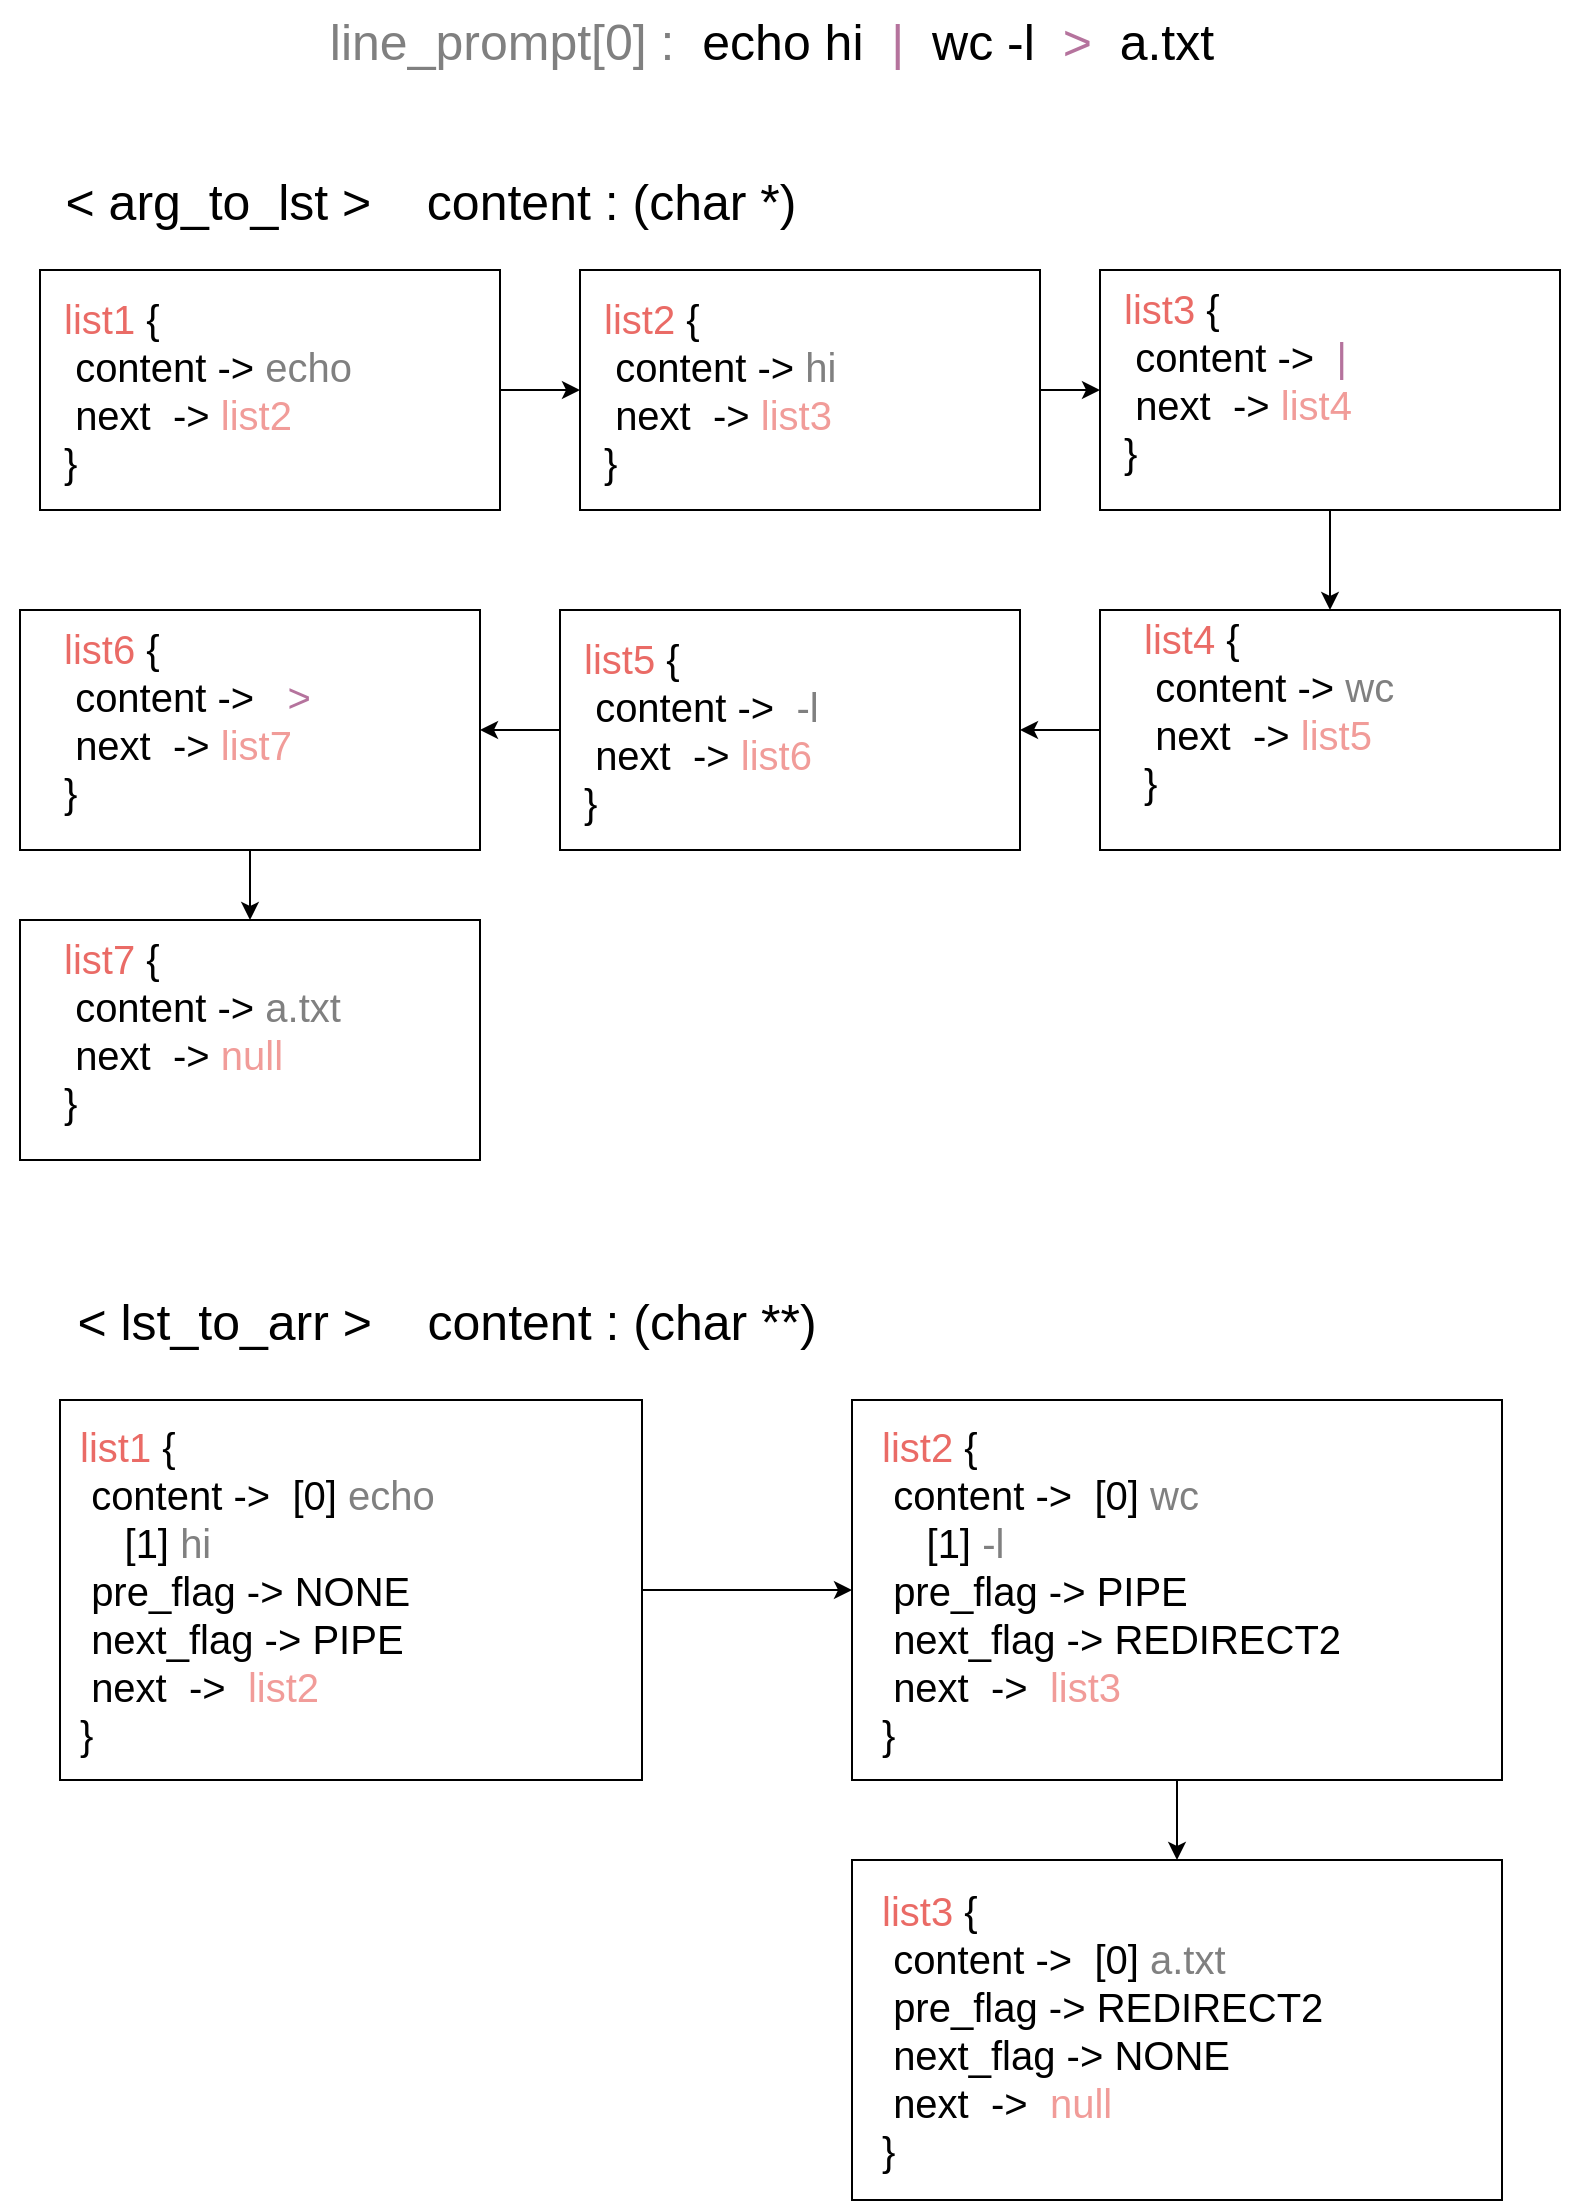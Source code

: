 <mxfile version="14.9.5" type="github">
  <diagram id="C5RBs43oDa-KdzZeNtuy" name="Page-1">
    <mxGraphModel dx="946" dy="623" grid="1" gridSize="10" guides="1" tooltips="1" connect="1" arrows="1" fold="1" page="1" pageScale="1" pageWidth="827" pageHeight="1169" math="0" shadow="0">
      <root>
        <mxCell id="WIyWlLk6GJQsqaUBKTNV-0" />
        <mxCell id="WIyWlLk6GJQsqaUBKTNV-1" parent="WIyWlLk6GJQsqaUBKTNV-0" />
        <mxCell id="HR8LzA64nISBTdTAY3Vu-0" value="&lt;font style=&quot;font-size: 25px&quot;&gt;&lt;font color=&quot;#808080&quot;&gt;line_prompt[0] :&lt;/font&gt;&amp;nbsp; echo hi&amp;nbsp;&amp;nbsp;&lt;font color=&quot;#b5739d&quot; style=&quot;font-size: 25px&quot;&gt;|&lt;/font&gt;&amp;nbsp; wc -l&amp;nbsp;&amp;nbsp;&lt;font color=&quot;#b5739d&quot; style=&quot;font-size: 25px&quot;&gt;&amp;gt;&lt;/font&gt;&amp;nbsp; a.txt&lt;/font&gt;" style="text;html=1;strokeColor=none;fillColor=none;align=center;verticalAlign=middle;whiteSpace=wrap;rounded=0;fontSize=20;" vertex="1" parent="WIyWlLk6GJQsqaUBKTNV-1">
          <mxGeometry x="150" y="30" width="510" height="40" as="geometry" />
        </mxCell>
        <mxCell id="HR8LzA64nISBTdTAY3Vu-1" value="&lt;font color=&quot;#ea6b66&quot;&gt;list1&lt;/font&gt; {&lt;br&gt;&lt;span style=&quot;white-space: pre&quot;&gt;	&lt;/span&gt;content&lt;span style=&quot;white-space: pre&quot;&gt;	&lt;/span&gt;-&amp;gt; &lt;font color=&quot;#808080&quot;&gt;echo&lt;/font&gt;&lt;br&gt;&lt;span style=&quot;white-space: pre&quot;&gt;	&lt;/span&gt;next &lt;span style=&quot;white-space: pre&quot;&gt;	&lt;/span&gt;-&amp;gt;&amp;nbsp;&lt;font color=&quot;#f19c99&quot;&gt;list2&lt;/font&gt;&lt;br&gt;}" style="text;html=1;strokeColor=none;fillColor=none;align=left;verticalAlign=middle;whiteSpace=wrap;rounded=0;fontSize=20;" vertex="1" parent="WIyWlLk6GJQsqaUBKTNV-1">
          <mxGeometry x="49" y="160" width="220" height="130" as="geometry" />
        </mxCell>
        <mxCell id="HR8LzA64nISBTdTAY3Vu-2" value="&lt;span style=&quot;font-size: 25px&quot;&gt;&amp;lt; arg_to_lst &amp;gt;&amp;nbsp; &amp;nbsp; content : (char *)&lt;/span&gt;" style="text;html=1;strokeColor=none;fillColor=none;align=center;verticalAlign=middle;whiteSpace=wrap;rounded=0;fontSize=20;" vertex="1" parent="WIyWlLk6GJQsqaUBKTNV-1">
          <mxGeometry x="19" y="110" width="431" height="40" as="geometry" />
        </mxCell>
        <mxCell id="HR8LzA64nISBTdTAY3Vu-3" value="&lt;font color=&quot;#ea6b66&quot;&gt;list2&lt;/font&gt;&amp;nbsp;{&lt;br&gt;&lt;span style=&quot;white-space: pre&quot;&gt;	&lt;/span&gt;content&lt;span style=&quot;white-space: pre&quot;&gt;	&lt;/span&gt;-&amp;gt; &lt;font color=&quot;#808080&quot;&gt;hi&lt;/font&gt;&lt;br&gt;&lt;span style=&quot;white-space: pre&quot;&gt;	&lt;/span&gt;next &lt;span style=&quot;white-space: pre&quot;&gt;	&lt;/span&gt;-&amp;gt;&amp;nbsp;&lt;font color=&quot;#f19c99&quot;&gt;list3&lt;/font&gt;&lt;br&gt;}" style="text;html=1;strokeColor=none;fillColor=none;align=left;verticalAlign=middle;whiteSpace=wrap;rounded=0;fontSize=20;" vertex="1" parent="WIyWlLk6GJQsqaUBKTNV-1">
          <mxGeometry x="319" y="160" width="220" height="130" as="geometry" />
        </mxCell>
        <mxCell id="HR8LzA64nISBTdTAY3Vu-4" value="&lt;font color=&quot;#ea6b66&quot;&gt;list3&lt;/font&gt;&amp;nbsp;{&lt;br&gt;&lt;span style=&quot;white-space: pre&quot;&gt;	&lt;/span&gt;content&lt;span style=&quot;white-space: pre&quot;&gt;	&lt;/span&gt;-&amp;gt;&amp;nbsp;&amp;nbsp;&lt;font color=&quot;#b5739d&quot;&gt;|&lt;/font&gt;&lt;br&gt;&lt;span style=&quot;white-space: pre&quot;&gt;	&lt;/span&gt;next &lt;span style=&quot;white-space: pre&quot;&gt;	&lt;/span&gt;-&amp;gt;&amp;nbsp;&lt;font color=&quot;#f19c99&quot;&gt;list4&lt;/font&gt;&lt;br&gt;}" style="text;html=1;strokeColor=none;fillColor=none;align=left;verticalAlign=middle;whiteSpace=wrap;rounded=0;fontSize=20;" vertex="1" parent="WIyWlLk6GJQsqaUBKTNV-1">
          <mxGeometry x="579" y="160" width="220" height="120" as="geometry" />
        </mxCell>
        <mxCell id="HR8LzA64nISBTdTAY3Vu-5" value="&lt;font color=&quot;#ea6b66&quot;&gt;list4&lt;/font&gt;&amp;nbsp;{&lt;br&gt;&lt;span style=&quot;white-space: pre&quot;&gt;	&lt;/span&gt;content&lt;span style=&quot;white-space: pre&quot;&gt;	&lt;/span&gt;-&amp;gt; &lt;font color=&quot;#808080&quot;&gt;wc&lt;/font&gt;&lt;br&gt;&lt;span style=&quot;white-space: pre&quot;&gt;	&lt;/span&gt;next &lt;span style=&quot;white-space: pre&quot;&gt;	&lt;/span&gt;-&amp;gt;&amp;nbsp;&lt;font color=&quot;#f19c99&quot;&gt;list5&lt;/font&gt;&lt;br&gt;}" style="text;html=1;strokeColor=none;fillColor=none;align=left;verticalAlign=middle;whiteSpace=wrap;rounded=0;fontSize=20;" vertex="1" parent="WIyWlLk6GJQsqaUBKTNV-1">
          <mxGeometry x="589" y="320" width="220" height="130" as="geometry" />
        </mxCell>
        <mxCell id="HR8LzA64nISBTdTAY3Vu-6" value="&lt;font color=&quot;#ea6b66&quot;&gt;list5&lt;/font&gt;&amp;nbsp;{&lt;br&gt;&lt;span style=&quot;white-space: pre&quot;&gt;	&lt;/span&gt;content&lt;span style=&quot;white-space: pre&quot;&gt;	&lt;/span&gt;-&amp;gt;&amp;nbsp;&amp;nbsp;&lt;font color=&quot;#808080&quot;&gt;-l&lt;/font&gt;&lt;br&gt;&lt;span style=&quot;white-space: pre&quot;&gt;	&lt;/span&gt;next &lt;span style=&quot;white-space: pre&quot;&gt;	&lt;/span&gt;-&amp;gt;&amp;nbsp;&lt;font color=&quot;#f19c99&quot;&gt;list6&lt;/font&gt;&lt;br&gt;}" style="text;html=1;strokeColor=none;fillColor=none;align=left;verticalAlign=middle;whiteSpace=wrap;rounded=0;fontSize=20;" vertex="1" parent="WIyWlLk6GJQsqaUBKTNV-1">
          <mxGeometry x="309" y="330" width="220" height="130" as="geometry" />
        </mxCell>
        <mxCell id="HR8LzA64nISBTdTAY3Vu-12" value="" style="edgeStyle=orthogonalEdgeStyle;rounded=0;orthogonalLoop=1;jettySize=auto;html=1;fontSize=20;" edge="1" parent="WIyWlLk6GJQsqaUBKTNV-1" source="HR8LzA64nISBTdTAY3Vu-9" target="HR8LzA64nISBTdTAY3Vu-10">
          <mxGeometry relative="1" as="geometry" />
        </mxCell>
        <mxCell id="HR8LzA64nISBTdTAY3Vu-9" value="" style="rounded=0;whiteSpace=wrap;html=1;fontSize=20;align=left;labelBackgroundColor=none;fillColor=none;" vertex="1" parent="WIyWlLk6GJQsqaUBKTNV-1">
          <mxGeometry x="39" y="165" width="230" height="120" as="geometry" />
        </mxCell>
        <mxCell id="HR8LzA64nISBTdTAY3Vu-7" value="&lt;font color=&quot;#ea6b66&quot;&gt;list6&lt;/font&gt;&amp;nbsp;{&lt;br&gt;&lt;span style=&quot;white-space: pre&quot;&gt;	&lt;/span&gt;content&lt;span style=&quot;white-space: pre&quot;&gt;	&lt;/span&gt;-&amp;gt;&amp;nbsp; &amp;nbsp;&lt;font color=&quot;#b5739d&quot;&gt;&amp;gt;&lt;/font&gt;&lt;br&gt;&lt;span style=&quot;white-space: pre&quot;&gt;	&lt;/span&gt;next &lt;span style=&quot;white-space: pre&quot;&gt;	&lt;/span&gt;-&amp;gt;&amp;nbsp;&lt;font color=&quot;#f19c99&quot;&gt;list7&lt;/font&gt;&lt;br&gt;}" style="text;html=1;strokeColor=none;fillColor=none;align=left;verticalAlign=middle;whiteSpace=wrap;rounded=0;fontSize=20;" vertex="1" parent="WIyWlLk6GJQsqaUBKTNV-1">
          <mxGeometry x="49" y="330" width="220" height="120" as="geometry" />
        </mxCell>
        <mxCell id="HR8LzA64nISBTdTAY3Vu-8" value="&lt;font color=&quot;#ea6b66&quot;&gt;list7&lt;/font&gt;&amp;nbsp;{&lt;br&gt;&lt;span style=&quot;white-space: pre&quot;&gt;	&lt;/span&gt;content&lt;span style=&quot;white-space: pre&quot;&gt;	&lt;/span&gt;-&amp;gt; &lt;font color=&quot;#808080&quot;&gt;a.txt&lt;/font&gt;&lt;br&gt;&lt;span style=&quot;white-space: pre&quot;&gt;	&lt;/span&gt;next &lt;span style=&quot;white-space: pre&quot;&gt;	&lt;/span&gt;-&amp;gt;&amp;nbsp;&lt;font color=&quot;#f19c99&quot;&gt;null&lt;/font&gt;&lt;br&gt;}" style="text;html=1;strokeColor=none;fillColor=none;align=left;verticalAlign=middle;whiteSpace=wrap;rounded=0;fontSize=20;" vertex="1" parent="WIyWlLk6GJQsqaUBKTNV-1">
          <mxGeometry x="49" y="480" width="220" height="130" as="geometry" />
        </mxCell>
        <mxCell id="HR8LzA64nISBTdTAY3Vu-13" value="" style="edgeStyle=orthogonalEdgeStyle;rounded=0;orthogonalLoop=1;jettySize=auto;html=1;fontSize=20;" edge="1" parent="WIyWlLk6GJQsqaUBKTNV-1" source="HR8LzA64nISBTdTAY3Vu-10" target="HR8LzA64nISBTdTAY3Vu-11">
          <mxGeometry relative="1" as="geometry" />
        </mxCell>
        <mxCell id="HR8LzA64nISBTdTAY3Vu-10" value="" style="rounded=0;whiteSpace=wrap;html=1;fontSize=20;align=left;labelBackgroundColor=none;fillColor=none;" vertex="1" parent="WIyWlLk6GJQsqaUBKTNV-1">
          <mxGeometry x="309" y="165" width="230" height="120" as="geometry" />
        </mxCell>
        <mxCell id="HR8LzA64nISBTdTAY3Vu-21" value="" style="edgeStyle=orthogonalEdgeStyle;rounded=0;orthogonalLoop=1;jettySize=auto;html=1;fontSize=20;" edge="1" parent="WIyWlLk6GJQsqaUBKTNV-1" source="HR8LzA64nISBTdTAY3Vu-11" target="HR8LzA64nISBTdTAY3Vu-16">
          <mxGeometry relative="1" as="geometry" />
        </mxCell>
        <mxCell id="HR8LzA64nISBTdTAY3Vu-11" value="" style="rounded=0;whiteSpace=wrap;html=1;fontSize=20;align=left;labelBackgroundColor=none;fillColor=none;" vertex="1" parent="WIyWlLk6GJQsqaUBKTNV-1">
          <mxGeometry x="569" y="165" width="230" height="120" as="geometry" />
        </mxCell>
        <mxCell id="HR8LzA64nISBTdTAY3Vu-22" value="" style="edgeStyle=orthogonalEdgeStyle;rounded=0;orthogonalLoop=1;jettySize=auto;html=1;fontSize=20;" edge="1" parent="WIyWlLk6GJQsqaUBKTNV-1" source="HR8LzA64nISBTdTAY3Vu-16" target="HR8LzA64nISBTdTAY3Vu-17">
          <mxGeometry relative="1" as="geometry" />
        </mxCell>
        <mxCell id="HR8LzA64nISBTdTAY3Vu-16" value="" style="rounded=0;whiteSpace=wrap;html=1;fontSize=20;align=left;labelBackgroundColor=none;fillColor=none;" vertex="1" parent="WIyWlLk6GJQsqaUBKTNV-1">
          <mxGeometry x="569" y="335" width="230" height="120" as="geometry" />
        </mxCell>
        <mxCell id="HR8LzA64nISBTdTAY3Vu-23" value="" style="edgeStyle=orthogonalEdgeStyle;rounded=0;orthogonalLoop=1;jettySize=auto;html=1;fontSize=20;" edge="1" parent="WIyWlLk6GJQsqaUBKTNV-1" source="HR8LzA64nISBTdTAY3Vu-17" target="HR8LzA64nISBTdTAY3Vu-18">
          <mxGeometry relative="1" as="geometry" />
        </mxCell>
        <mxCell id="HR8LzA64nISBTdTAY3Vu-17" value="" style="rounded=0;whiteSpace=wrap;html=1;fontSize=20;align=left;labelBackgroundColor=none;fillColor=none;" vertex="1" parent="WIyWlLk6GJQsqaUBKTNV-1">
          <mxGeometry x="299" y="335" width="230" height="120" as="geometry" />
        </mxCell>
        <mxCell id="HR8LzA64nISBTdTAY3Vu-25" value="" style="edgeStyle=orthogonalEdgeStyle;rounded=0;orthogonalLoop=1;jettySize=auto;html=1;fontSize=20;" edge="1" parent="WIyWlLk6GJQsqaUBKTNV-1" source="HR8LzA64nISBTdTAY3Vu-18" target="HR8LzA64nISBTdTAY3Vu-24">
          <mxGeometry relative="1" as="geometry" />
        </mxCell>
        <mxCell id="HR8LzA64nISBTdTAY3Vu-18" value="" style="rounded=0;whiteSpace=wrap;html=1;fontSize=20;align=left;labelBackgroundColor=none;fillColor=none;" vertex="1" parent="WIyWlLk6GJQsqaUBKTNV-1">
          <mxGeometry x="29" y="335" width="230" height="120" as="geometry" />
        </mxCell>
        <mxCell id="HR8LzA64nISBTdTAY3Vu-24" value="" style="rounded=0;whiteSpace=wrap;html=1;fontSize=20;align=left;labelBackgroundColor=none;fillColor=none;" vertex="1" parent="WIyWlLk6GJQsqaUBKTNV-1">
          <mxGeometry x="29" y="490" width="230" height="120" as="geometry" />
        </mxCell>
        <mxCell id="HR8LzA64nISBTdTAY3Vu-26" value="" style="edgeStyle=orthogonalEdgeStyle;rounded=0;orthogonalLoop=1;jettySize=auto;html=1;fontSize=20;" edge="1" parent="WIyWlLk6GJQsqaUBKTNV-1" source="HR8LzA64nISBTdTAY3Vu-27" target="HR8LzA64nISBTdTAY3Vu-29">
          <mxGeometry relative="1" as="geometry" />
        </mxCell>
        <mxCell id="HR8LzA64nISBTdTAY3Vu-27" value="" style="rounded=0;whiteSpace=wrap;html=1;fontSize=20;align=left;labelBackgroundColor=none;fillColor=none;" vertex="1" parent="WIyWlLk6GJQsqaUBKTNV-1">
          <mxGeometry x="49" y="730" width="291" height="190" as="geometry" />
        </mxCell>
        <mxCell id="HR8LzA64nISBTdTAY3Vu-41" value="" style="edgeStyle=orthogonalEdgeStyle;rounded=0;orthogonalLoop=1;jettySize=auto;html=1;fontSize=20;" edge="1" parent="WIyWlLk6GJQsqaUBKTNV-1" source="HR8LzA64nISBTdTAY3Vu-29" target="HR8LzA64nISBTdTAY3Vu-34">
          <mxGeometry relative="1" as="geometry" />
        </mxCell>
        <mxCell id="HR8LzA64nISBTdTAY3Vu-29" value="" style="rounded=0;whiteSpace=wrap;html=1;fontSize=20;align=left;labelBackgroundColor=none;fillColor=none;" vertex="1" parent="WIyWlLk6GJQsqaUBKTNV-1">
          <mxGeometry x="445" y="730" width="325" height="190" as="geometry" />
        </mxCell>
        <mxCell id="HR8LzA64nISBTdTAY3Vu-31" value="&lt;font color=&quot;#ea6b66&quot;&gt;list1&lt;/font&gt;&amp;nbsp;{&lt;br&gt;&lt;span style=&quot;white-space: pre&quot;&gt;	&lt;/span&gt;content&lt;span style=&quot;white-space: pre&quot;&gt;	&lt;/span&gt;-&amp;gt; &lt;span style=&quot;white-space: pre&quot;&gt;	&lt;/span&gt;[0]&amp;nbsp;&lt;font color=&quot;#808080&quot;&gt;echo&lt;br&gt;&lt;/font&gt;&lt;span style=&quot;white-space: pre&quot;&gt;	&lt;/span&gt;&lt;span style=&quot;white-space: pre&quot;&gt;	&lt;/span&gt;&lt;span style=&quot;white-space: pre&quot;&gt;	&lt;span style=&quot;white-space: pre&quot;&gt;	&lt;/span&gt;[&lt;/span&gt;1] &lt;font color=&quot;#808080&quot;&gt;hi&lt;br&gt;&lt;/font&gt;&lt;span style=&quot;white-space: pre&quot;&gt;	&lt;/span&gt;pre_flag&lt;span style=&quot;white-space: pre&quot;&gt;	&lt;/span&gt;-&amp;gt;&lt;span style=&quot;white-space: pre&quot;&gt;	&lt;/span&gt;NONE&lt;br&gt;&lt;span style=&quot;white-space: pre&quot;&gt;	&lt;/span&gt;next_flag&lt;span style=&quot;white-space: pre&quot;&gt;	&lt;/span&gt;-&amp;gt;&lt;span style=&quot;white-space: pre&quot;&gt;	&lt;/span&gt;PIPE&lt;br&gt;&lt;span style=&quot;white-space: pre&quot;&gt;	&lt;/span&gt;next &lt;span style=&quot;white-space: pre&quot;&gt;	&lt;/span&gt;-&amp;gt;&amp;nbsp;&lt;span style=&quot;white-space: pre&quot;&gt;	&lt;/span&gt;&lt;font color=&quot;#f19c99&quot;&gt;list2&lt;/font&gt;&lt;br&gt;}" style="text;html=1;strokeColor=none;fillColor=none;align=left;verticalAlign=middle;whiteSpace=wrap;rounded=0;fontSize=20;" vertex="1" parent="WIyWlLk6GJQsqaUBKTNV-1">
          <mxGeometry x="57" y="735" width="275" height="180" as="geometry" />
        </mxCell>
        <mxCell id="HR8LzA64nISBTdTAY3Vu-33" value="&lt;font color=&quot;#ea6b66&quot;&gt;list2&lt;/font&gt;&amp;nbsp;{&lt;br&gt;&lt;span style=&quot;white-space: pre&quot;&gt;	&lt;/span&gt;content&lt;span style=&quot;white-space: pre&quot;&gt;	&lt;/span&gt;-&amp;gt; &lt;span style=&quot;white-space: pre&quot;&gt;	&lt;/span&gt;[0]&amp;nbsp;&lt;font color=&quot;#808080&quot;&gt;wc&lt;br&gt;&lt;/font&gt;&lt;span style=&quot;white-space: pre&quot;&gt;	&lt;/span&gt;&lt;span style=&quot;white-space: pre&quot;&gt;	&lt;/span&gt;&lt;span style=&quot;white-space: pre&quot;&gt;	&lt;span style=&quot;white-space: pre&quot;&gt;	&lt;/span&gt;[&lt;/span&gt;1] &lt;font color=&quot;#808080&quot;&gt;-l&lt;br&gt;&lt;/font&gt;&lt;span style=&quot;white-space: pre&quot;&gt;	&lt;/span&gt;pre_flag&lt;span style=&quot;white-space: pre&quot;&gt;	&lt;/span&gt;-&amp;gt;&lt;span style=&quot;white-space: pre&quot;&gt;	&lt;/span&gt;PIPE&lt;br&gt;&lt;span style=&quot;white-space: pre&quot;&gt;	&lt;/span&gt;next_flag&lt;span style=&quot;white-space: pre&quot;&gt;	&lt;/span&gt;-&amp;gt;&lt;span style=&quot;white-space: pre&quot;&gt;	&lt;/span&gt;REDIRECT2&lt;br&gt;&lt;span style=&quot;white-space: pre&quot;&gt;	&lt;/span&gt;next &lt;span style=&quot;white-space: pre&quot;&gt;	&lt;/span&gt;-&amp;gt;&amp;nbsp;&lt;span style=&quot;white-space: pre&quot;&gt;	&lt;/span&gt;&lt;font color=&quot;#f19c99&quot;&gt;list3&lt;/font&gt;&lt;br&gt;}" style="text;html=1;strokeColor=none;fillColor=none;align=left;verticalAlign=middle;whiteSpace=wrap;rounded=0;fontSize=20;" vertex="1" parent="WIyWlLk6GJQsqaUBKTNV-1">
          <mxGeometry x="457.5" y="735" width="302.5" height="180" as="geometry" />
        </mxCell>
        <mxCell id="HR8LzA64nISBTdTAY3Vu-34" value="" style="rounded=0;whiteSpace=wrap;html=1;fontSize=20;align=left;labelBackgroundColor=none;fillColor=none;" vertex="1" parent="WIyWlLk6GJQsqaUBKTNV-1">
          <mxGeometry x="445" y="960" width="325" height="170" as="geometry" />
        </mxCell>
        <mxCell id="HR8LzA64nISBTdTAY3Vu-35" value="&lt;font color=&quot;#ea6b66&quot;&gt;list3&lt;/font&gt;&amp;nbsp;{&lt;br&gt;&lt;span style=&quot;white-space: pre&quot;&gt;	&lt;/span&gt;content&lt;span style=&quot;white-space: pre&quot;&gt;	&lt;/span&gt;-&amp;gt; &lt;span style=&quot;white-space: pre&quot;&gt;	&lt;/span&gt;[0] &lt;font color=&quot;#808080&quot;&gt;a.txt&lt;br&gt;&lt;/font&gt;&lt;span style=&quot;white-space: pre&quot;&gt;	&lt;/span&gt;pre_flag&lt;span style=&quot;white-space: pre&quot;&gt;	&lt;/span&gt;-&amp;gt;&lt;span style=&quot;white-space: pre&quot;&gt;	&lt;/span&gt;REDIRECT2&lt;br&gt;&lt;span style=&quot;white-space: pre&quot;&gt;	&lt;/span&gt;next_flag&lt;span style=&quot;white-space: pre&quot;&gt;	&lt;/span&gt;-&amp;gt;&lt;span style=&quot;white-space: pre&quot;&gt;	&lt;/span&gt;NONE&lt;br&gt;&lt;span style=&quot;white-space: pre&quot;&gt;	&lt;/span&gt;next &lt;span style=&quot;white-space: pre&quot;&gt;	&lt;/span&gt;-&amp;gt;&amp;nbsp;&lt;span style=&quot;white-space: pre&quot;&gt;	&lt;/span&gt;&lt;font color=&quot;#f19c99&quot;&gt;null&lt;/font&gt;&lt;br&gt;}" style="text;html=1;strokeColor=none;fillColor=none;align=left;verticalAlign=middle;whiteSpace=wrap;rounded=0;fontSize=20;" vertex="1" parent="WIyWlLk6GJQsqaUBKTNV-1">
          <mxGeometry x="457.5" y="967.5" width="302.5" height="155" as="geometry" />
        </mxCell>
        <mxCell id="HR8LzA64nISBTdTAY3Vu-42" value="&lt;span style=&quot;font-size: 25px&quot;&gt;&amp;lt; lst_to_arr &amp;gt;&amp;nbsp; &amp;nbsp; content : (char **)&lt;/span&gt;" style="text;html=1;strokeColor=none;fillColor=none;align=center;verticalAlign=middle;whiteSpace=wrap;rounded=0;fontSize=20;" vertex="1" parent="WIyWlLk6GJQsqaUBKTNV-1">
          <mxGeometry x="26.5" y="670" width="431" height="40" as="geometry" />
        </mxCell>
      </root>
    </mxGraphModel>
  </diagram>
</mxfile>
